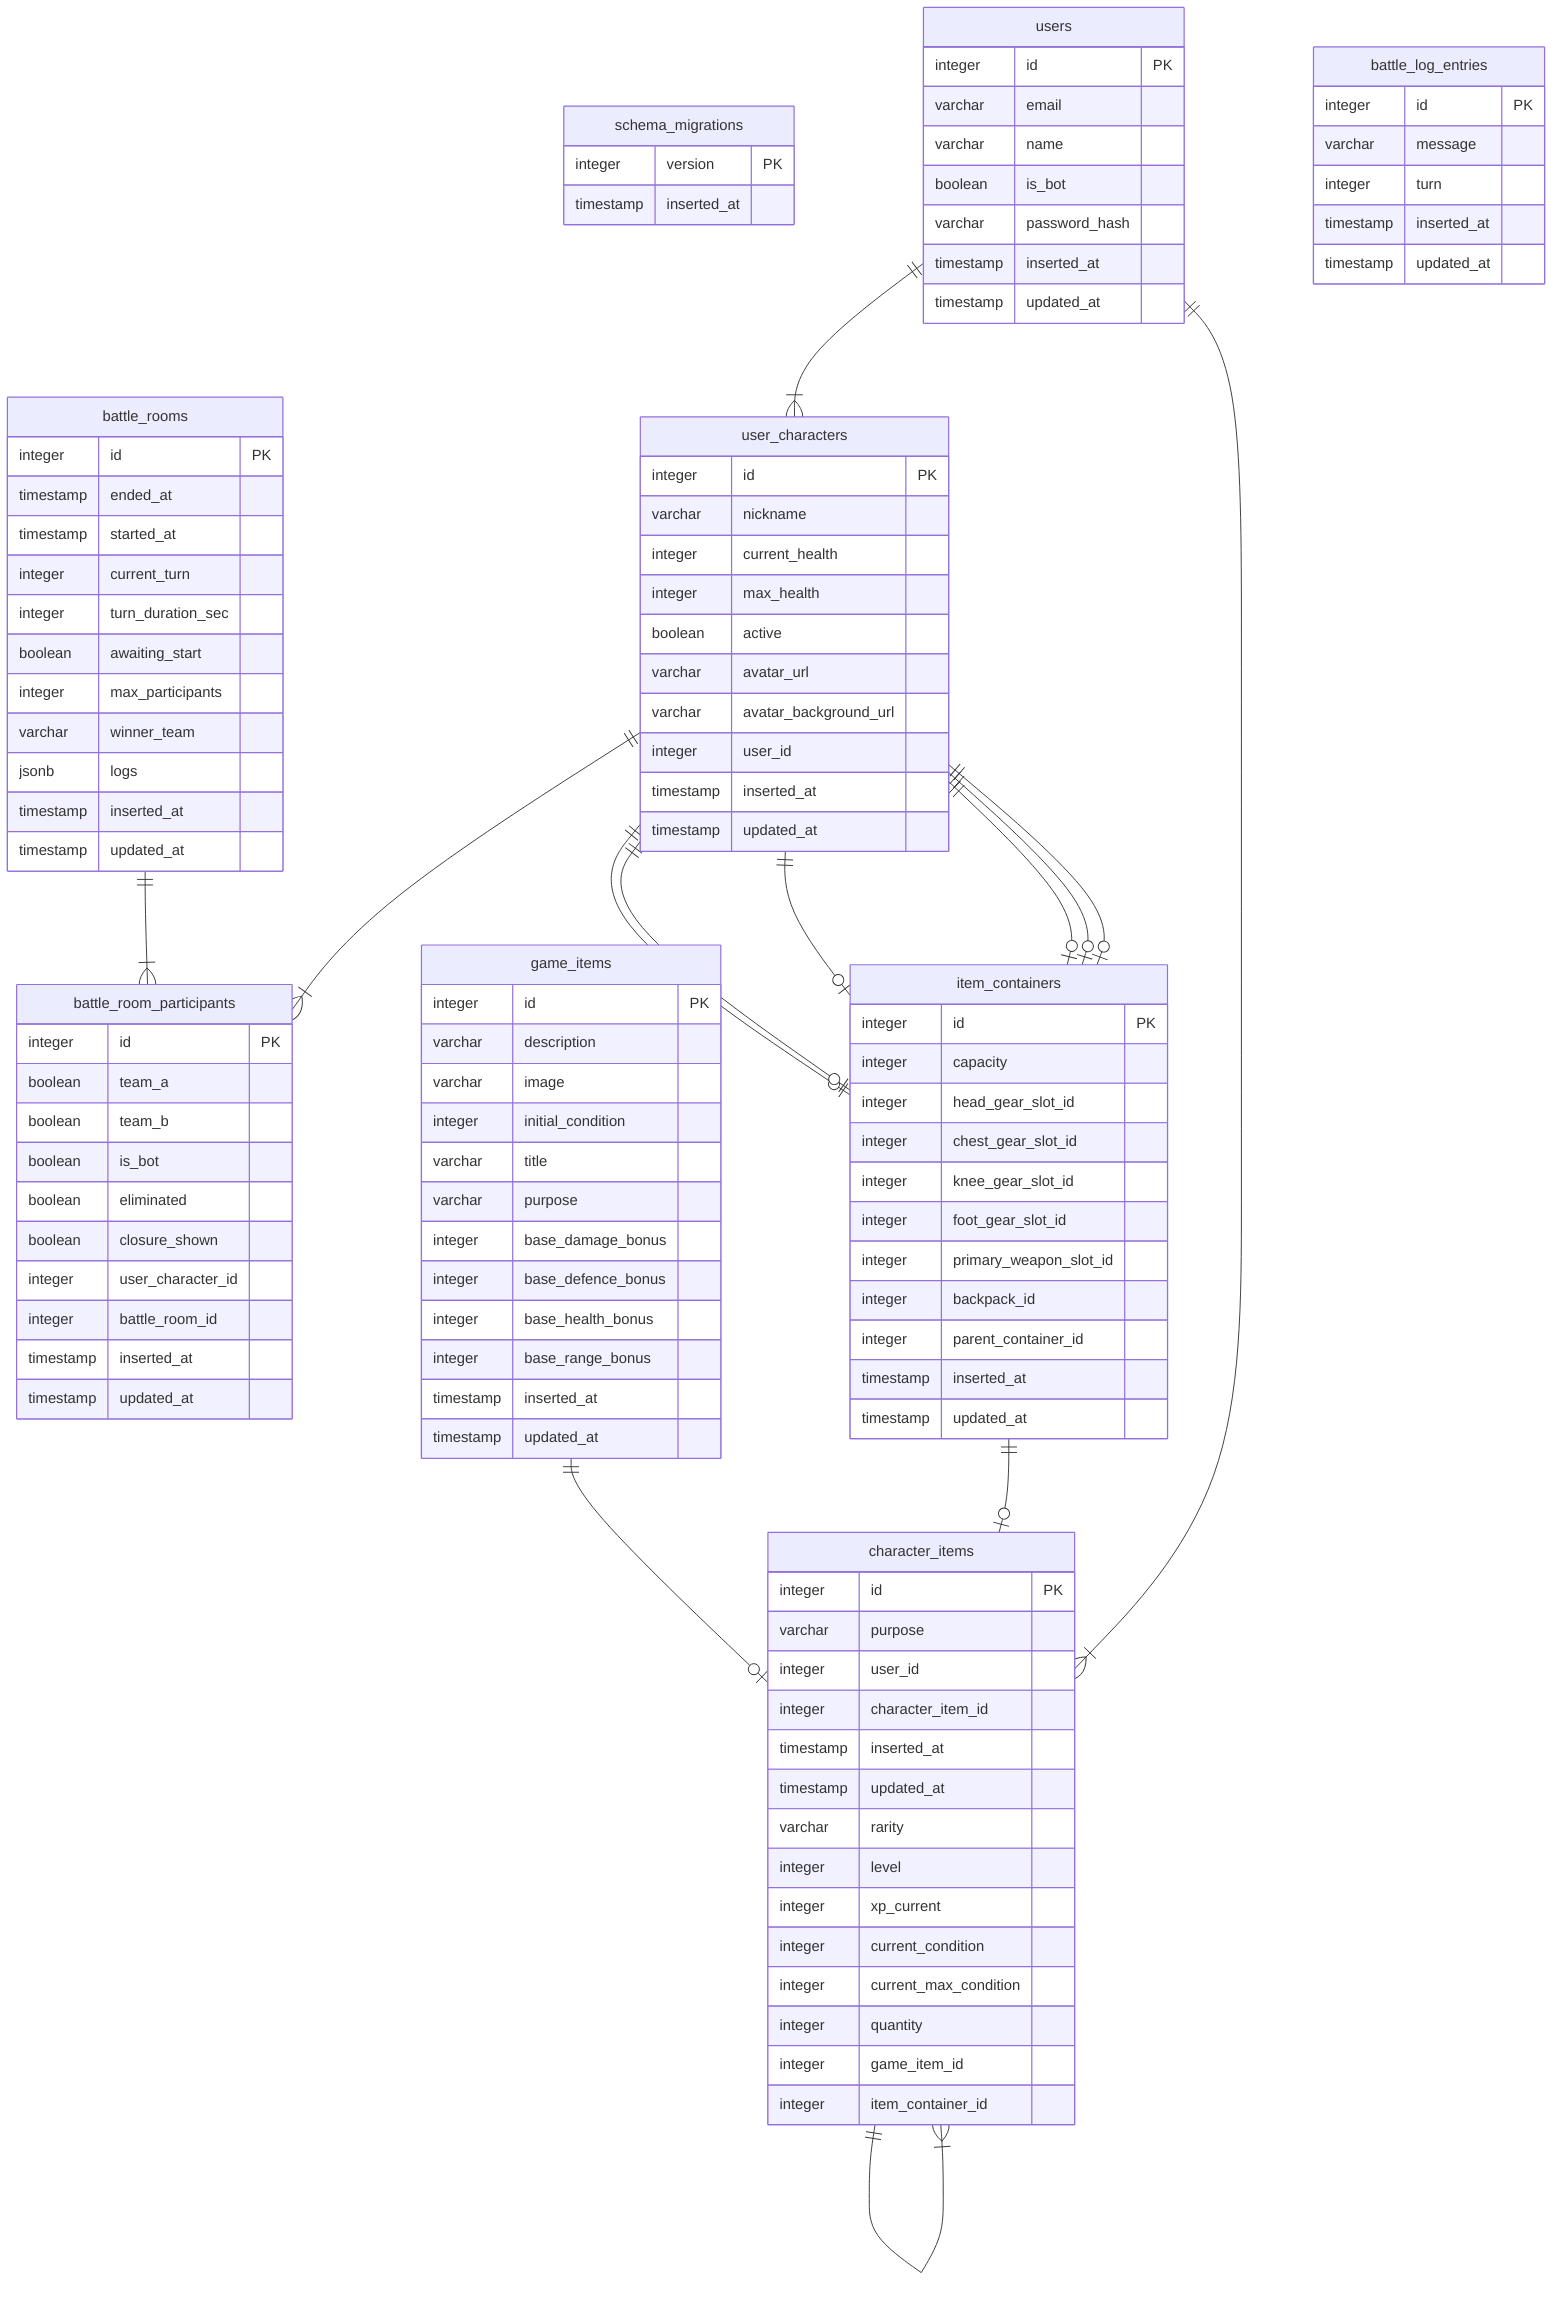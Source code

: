 erDiagram
  schema_migrations {
    integer version PK
    timestamp inserted_at
  }
  users {
    integer id PK
    varchar email
    varchar name
    boolean is_bot
    varchar password_hash
    timestamp inserted_at
    timestamp updated_at
  }
  user_characters {
    integer id PK
    varchar nickname
    integer current_health
    integer max_health
    boolean active
    varchar avatar_url
    varchar avatar_background_url
    integer user_id
    timestamp inserted_at
    timestamp updated_at
  }
  battle_log_entries {
    integer id PK
    varchar message
    integer turn
    timestamp inserted_at
    timestamp updated_at
  }
  battle_room_participants {
    integer id PK
    boolean team_a
    boolean team_b
    boolean is_bot
    boolean eliminated
    boolean closure_shown
    integer user_character_id
    integer battle_room_id
    timestamp inserted_at
    timestamp updated_at
  }
  battle_rooms {
    integer id PK
    timestamp ended_at
    timestamp started_at
    integer current_turn
    integer turn_duration_sec
    boolean awaiting_start
    integer max_participants
    varchar winner_team
    jsonb logs
    timestamp inserted_at
    timestamp updated_at
  }
  game_items {
    integer id PK
    varchar description
    varchar image
    integer initial_condition
    varchar title
    varchar purpose
    integer base_damage_bonus
    integer base_defence_bonus
    integer base_health_bonus
    integer base_range_bonus
    timestamp inserted_at
    timestamp updated_at
  }
  item_containers {
    integer id PK
    integer capacity
    integer head_gear_slot_id
    integer chest_gear_slot_id
    integer knee_gear_slot_id
    integer foot_gear_slot_id
    integer primary_weapon_slot_id
    integer backpack_id
    integer parent_container_id
    timestamp inserted_at
    timestamp updated_at
  }
  character_items {
    integer id PK
    varchar purpose
    integer user_id
    integer character_item_id
    timestamp inserted_at
    timestamp updated_at
    varchar rarity
    integer level
    integer xp_current
    integer current_condition
    integer current_max_condition
    integer quantity
    integer game_item_id
    integer item_container_id
  }
  battle_rooms ||--|{ battle_room_participants : ""
  character_items ||--|{ character_items : ""
  game_items ||--o| character_items : ""
  item_containers ||--o| character_items : ""
  user_characters ||--|{ battle_room_participants : ""
  user_characters ||--o| item_containers : ""
  user_characters ||--o| item_containers : ""
  user_characters ||--o| item_containers : ""
  user_characters ||--o| item_containers : ""
  user_characters ||--o| item_containers : ""
  user_characters ||--o| item_containers : ""
  users ||--|{ character_items : ""
  users ||--|{ user_characters : ""